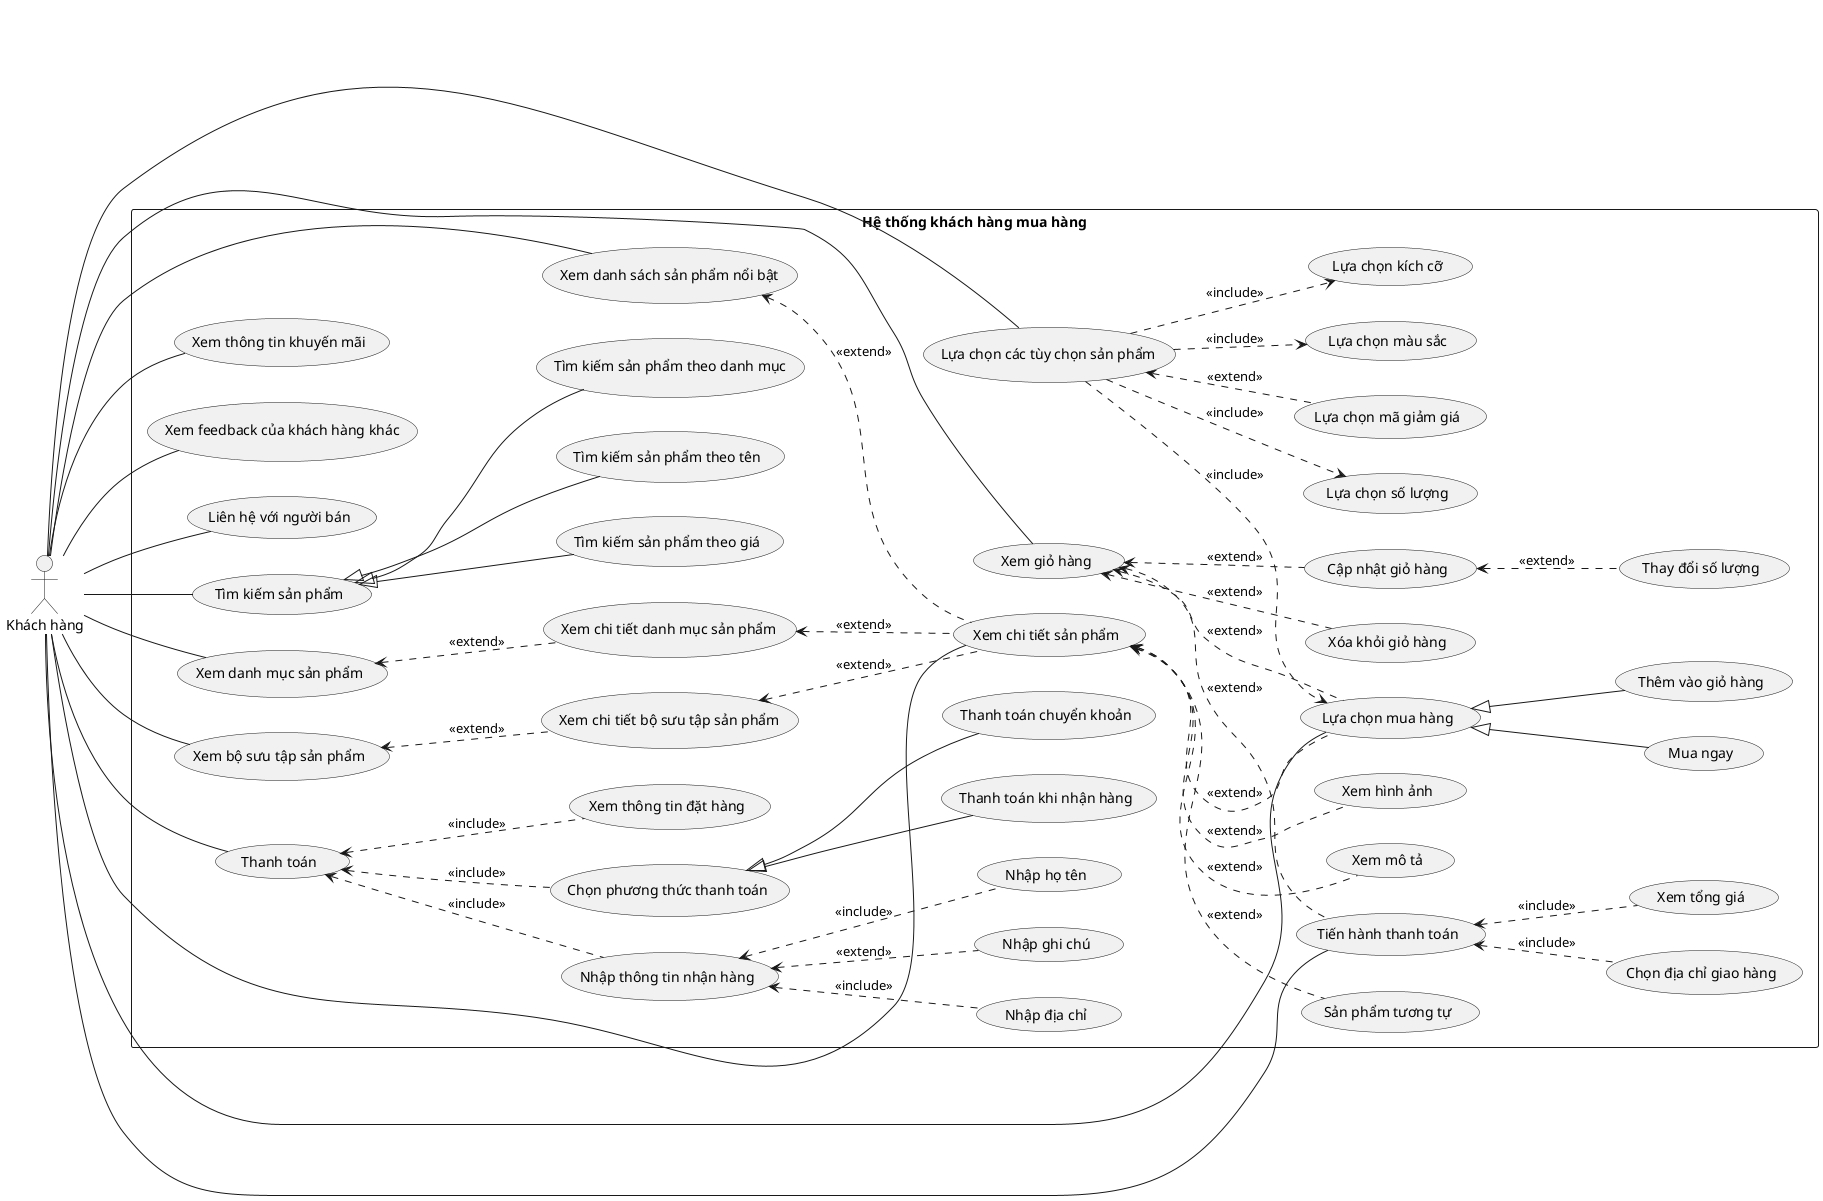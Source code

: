 @startuml Use case Khách hàng
left to right direction
actor "Khách hàng" as KH

rectangle "Hệ thống khách hàng mua hàng" {
    KH -down- (Tìm kiếm sản phẩm)
    KH -down- (Xem danh sách sản phẩm nổi bật)
    KH -down- (Xem danh mục sản phẩm)
    KH -down- (Xem bộ sưu tập sản phẩm)
    KH -down- (Xem chi tiết sản phẩm)
    KH -down- (Lựa chọn các tùy chọn sản phẩm)
    KH -down- (Lựa chọn mua hàng)
    KH -down- (Xem giỏ hàng)
    KH -down- (Tiến hành thanh toán)
    KH -down- (Thanh toán)
    KH -down- (Xem thông tin khuyến mãi)
    KH -down- (Xem feedback của khách hàng khác)
    KH -down- (Liên hệ với người bán)
    (Tìm kiếm sản phẩm) <|-down- (Tìm kiếm sản phẩm theo danh mục)
    (Tìm kiếm sản phẩm) <|-down- (Tìm kiếm sản phẩm theo giá)
    (Tìm kiếm sản phẩm) <|-down- (Tìm kiếm sản phẩm theo tên)
    (Xem danh sách sản phẩm nổi bật) <.down- (Xem chi tiết sản phẩm) : <<extend>>
    (Xem danh mục sản phẩm) <.down- (Xem chi tiết danh mục sản phẩm) : <<extend>>
    (Xem chi tiết danh mục sản phẩm) <.down- (Xem chi tiết sản phẩm) : <<extend>>
    (Xem bộ sưu tập sản phẩm) <.down- (Xem chi tiết bộ sưu tập sản phẩm) : <<extend>>
    (Xem chi tiết bộ sưu tập sản phẩm) <.down- (Xem chi tiết sản phẩm) : <<extend>>
    (Xem chi tiết sản phẩm) <.down- (Xem mô tả) : <<extend>>
    (Xem chi tiết sản phẩm) <.down- (Xem hình ảnh) : <<extend>>
    (Xem chi tiết sản phẩm) <.down- (Sản phẩm tương tự) : <<extend>>
    (Xem chi tiết sản phẩm) <.down- (Lựa chọn mua hàng) : <<extend>>
    (Lựa chọn các tùy chọn sản phẩm) -down.> (Lựa chọn màu sắc) : <<include>>
    (Lựa chọn các tùy chọn sản phẩm) -down.> (Lựa chọn kích cỡ) : <<include>>
    (Lựa chọn các tùy chọn sản phẩm) -down.> (Lựa chọn số lượng) : <<include>>
    (Lựa chọn các tùy chọn sản phẩm) <.down- (Lựa chọn mã giảm giá) : <<extend>>
    (Lựa chọn các tùy chọn sản phẩm) -down.> (Lựa chọn mua hàng) : <<include>>
    (Lựa chọn mua hàng) <|-down- (Thêm vào giỏ hàng)
    (Lựa chọn mua hàng) <|-down- (Mua ngay)
    (Xem giỏ hàng) <.down- (Lựa chọn mua hàng) : <<extend>>
    (Xem giỏ hàng) <.down- (Xóa khỏi giỏ hàng) : <<extend>>
    (Xem giỏ hàng) <.down- (Cập nhật giỏ hàng) : <<extend>>
    (Cập nhật giỏ hàng) <.down- (Thay đổi số lượng) : <<extend>>
    (Xem giỏ hàng) <.down- (Tiến hành thanh toán) : <<extend>>
    (Tiến hành thanh toán) <.down- (Xem tổng giá) : <<include>>
    (Tiến hành thanh toán) <.down- (Chọn địa chỉ giao hàng) : <<include>>
    (Thanh toán) <.down- (Xem thông tin đặt hàng) : <<include>>
    (Thanh toán) <.down- (Nhập thông tin nhận hàng) : <<include>>
    (Thanh toán) <.down- (Chọn phương thức thanh toán) : <<include>>
    (Chọn phương thức thanh toán) <|-down- (Thanh toán khi nhận hàng)
    (Chọn phương thức thanh toán) <|-down- (Thanh toán chuyển khoản)
    (Nhập thông tin nhận hàng) <.down- (Nhập họ tên) : <<include>>
    (Nhập thông tin nhận hàng) <.down- (Nhập địa chỉ) : <<include>>
    (Nhập thông tin nhận hàng) <.down- (Nhập ghi chú) : <<extend>>
}

@enduml